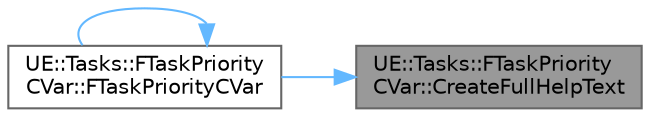 digraph "UE::Tasks::FTaskPriorityCVar::CreateFullHelpText"
{
 // INTERACTIVE_SVG=YES
 // LATEX_PDF_SIZE
  bgcolor="transparent";
  edge [fontname=Helvetica,fontsize=10,labelfontname=Helvetica,labelfontsize=10];
  node [fontname=Helvetica,fontsize=10,shape=box,height=0.2,width=0.4];
  rankdir="RL";
  Node1 [id="Node000001",label="UE::Tasks::FTaskPriority\lCVar::CreateFullHelpText",height=0.2,width=0.4,color="gray40", fillcolor="grey60", style="filled", fontcolor="black",tooltip=" "];
  Node1 -> Node2 [id="edge1_Node000001_Node000002",dir="back",color="steelblue1",style="solid",tooltip=" "];
  Node2 [id="Node000002",label="UE::Tasks::FTaskPriority\lCVar::FTaskPriorityCVar",height=0.2,width=0.4,color="grey40", fillcolor="white", style="filled",URL="$df/d1f/classUE_1_1Tasks_1_1FTaskPriorityCVar.html#abf92b75359d176803c66cd619e4a5ad7",tooltip=" "];
  Node2 -> Node2 [id="edge2_Node000002_Node000002",dir="back",color="steelblue1",style="solid",tooltip=" "];
}
